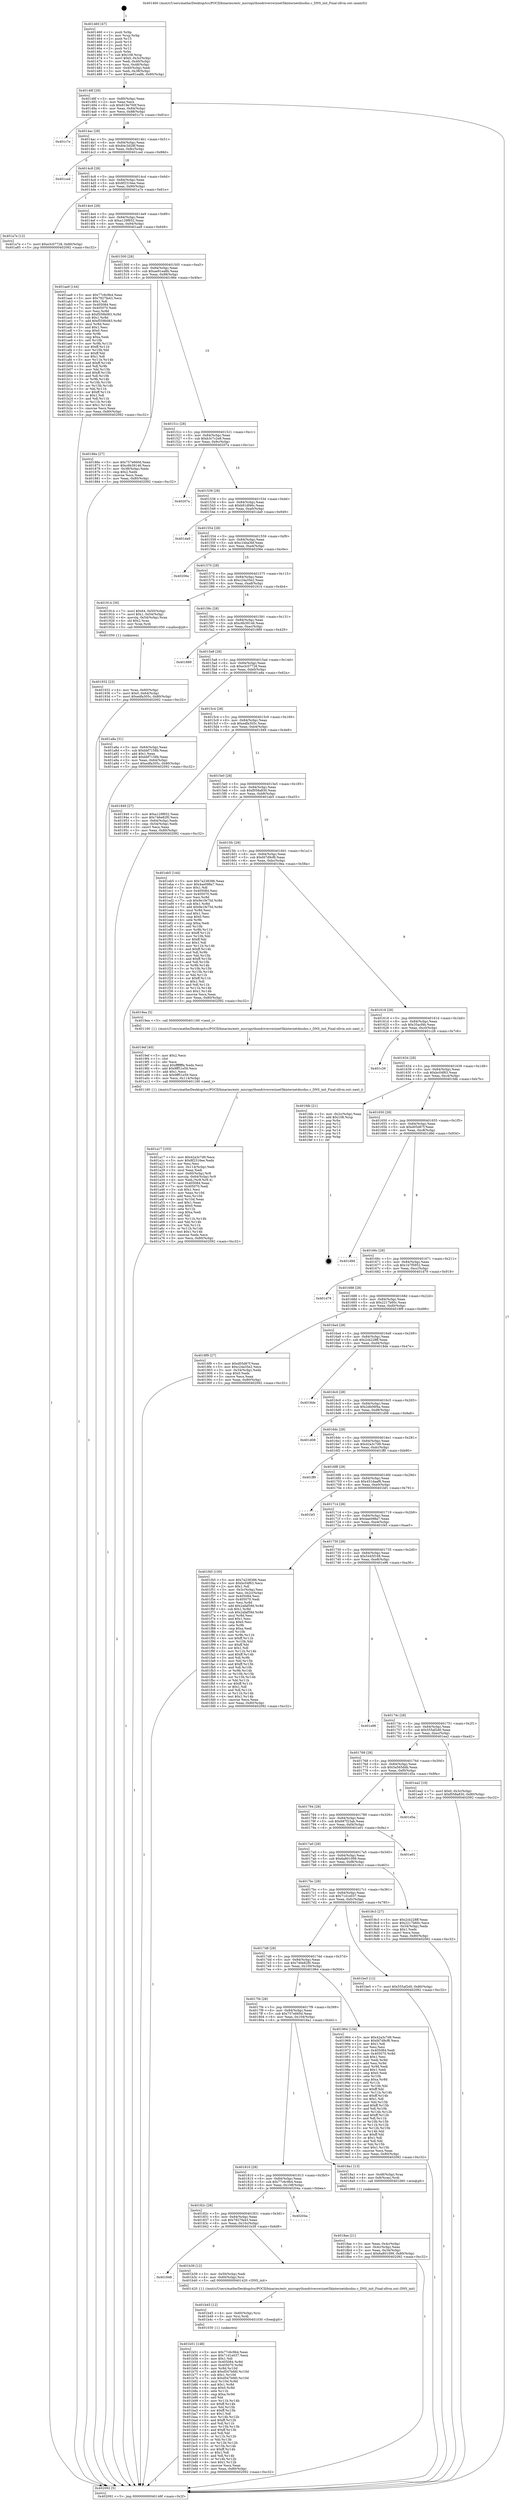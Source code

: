 digraph "0x401460" {
  label = "0x401460 (/mnt/c/Users/mathe/Desktop/tcc/POCII/binaries/extr_micropythondriverswiznet5kinternetdnsdns.c_DNS_init_Final-ollvm.out::main(0))"
  labelloc = "t"
  node[shape=record]

  Entry [label="",width=0.3,height=0.3,shape=circle,fillcolor=black,style=filled]
  "0x40148f" [label="{
     0x40148f [29]\l
     | [instrs]\l
     &nbsp;&nbsp;0x40148f \<+3\>: mov -0x80(%rbp),%eax\l
     &nbsp;&nbsp;0x401492 \<+2\>: mov %eax,%ecx\l
     &nbsp;&nbsp;0x401494 \<+6\>: sub $0x819e700f,%ecx\l
     &nbsp;&nbsp;0x40149a \<+6\>: mov %eax,-0x84(%rbp)\l
     &nbsp;&nbsp;0x4014a0 \<+6\>: mov %ecx,-0x88(%rbp)\l
     &nbsp;&nbsp;0x4014a6 \<+6\>: je 0000000000401c7e \<main+0x81e\>\l
  }"]
  "0x401c7e" [label="{
     0x401c7e\l
  }", style=dashed]
  "0x4014ac" [label="{
     0x4014ac [28]\l
     | [instrs]\l
     &nbsp;&nbsp;0x4014ac \<+5\>: jmp 00000000004014b1 \<main+0x51\>\l
     &nbsp;&nbsp;0x4014b1 \<+6\>: mov -0x84(%rbp),%eax\l
     &nbsp;&nbsp;0x4014b7 \<+5\>: sub $0x84c3d28f,%eax\l
     &nbsp;&nbsp;0x4014bc \<+6\>: mov %eax,-0x8c(%rbp)\l
     &nbsp;&nbsp;0x4014c2 \<+6\>: je 0000000000401ced \<main+0x88d\>\l
  }"]
  Exit [label="",width=0.3,height=0.3,shape=circle,fillcolor=black,style=filled,peripheries=2]
  "0x401ced" [label="{
     0x401ced\l
  }", style=dashed]
  "0x4014c8" [label="{
     0x4014c8 [28]\l
     | [instrs]\l
     &nbsp;&nbsp;0x4014c8 \<+5\>: jmp 00000000004014cd \<main+0x6d\>\l
     &nbsp;&nbsp;0x4014cd \<+6\>: mov -0x84(%rbp),%eax\l
     &nbsp;&nbsp;0x4014d3 \<+5\>: sub $0x8f2316ee,%eax\l
     &nbsp;&nbsp;0x4014d8 \<+6\>: mov %eax,-0x90(%rbp)\l
     &nbsp;&nbsp;0x4014de \<+6\>: je 0000000000401a7e \<main+0x61e\>\l
  }"]
  "0x401b51" [label="{
     0x401b51 [148]\l
     | [instrs]\l
     &nbsp;&nbsp;0x401b51 \<+5\>: mov $0x77c6c9b4,%eax\l
     &nbsp;&nbsp;0x401b56 \<+5\>: mov $0x71d1e037,%ecx\l
     &nbsp;&nbsp;0x401b5b \<+2\>: mov $0x1,%dl\l
     &nbsp;&nbsp;0x401b5d \<+8\>: mov 0x405084,%r8d\l
     &nbsp;&nbsp;0x401b65 \<+8\>: mov 0x405070,%r9d\l
     &nbsp;&nbsp;0x401b6d \<+3\>: mov %r8d,%r10d\l
     &nbsp;&nbsp;0x401b70 \<+7\>: add $0xd547bfd0,%r10d\l
     &nbsp;&nbsp;0x401b77 \<+4\>: sub $0x1,%r10d\l
     &nbsp;&nbsp;0x401b7b \<+7\>: sub $0xd547bfd0,%r10d\l
     &nbsp;&nbsp;0x401b82 \<+4\>: imul %r10d,%r8d\l
     &nbsp;&nbsp;0x401b86 \<+4\>: and $0x1,%r8d\l
     &nbsp;&nbsp;0x401b8a \<+4\>: cmp $0x0,%r8d\l
     &nbsp;&nbsp;0x401b8e \<+4\>: sete %r11b\l
     &nbsp;&nbsp;0x401b92 \<+4\>: cmp $0xa,%r9d\l
     &nbsp;&nbsp;0x401b96 \<+3\>: setl %bl\l
     &nbsp;&nbsp;0x401b99 \<+3\>: mov %r11b,%r14b\l
     &nbsp;&nbsp;0x401b9c \<+4\>: xor $0xff,%r14b\l
     &nbsp;&nbsp;0x401ba0 \<+3\>: mov %bl,%r15b\l
     &nbsp;&nbsp;0x401ba3 \<+4\>: xor $0xff,%r15b\l
     &nbsp;&nbsp;0x401ba7 \<+3\>: xor $0x1,%dl\l
     &nbsp;&nbsp;0x401baa \<+3\>: mov %r14b,%r12b\l
     &nbsp;&nbsp;0x401bad \<+4\>: and $0xff,%r12b\l
     &nbsp;&nbsp;0x401bb1 \<+3\>: and %dl,%r11b\l
     &nbsp;&nbsp;0x401bb4 \<+3\>: mov %r15b,%r13b\l
     &nbsp;&nbsp;0x401bb7 \<+4\>: and $0xff,%r13b\l
     &nbsp;&nbsp;0x401bbb \<+2\>: and %dl,%bl\l
     &nbsp;&nbsp;0x401bbd \<+3\>: or %r11b,%r12b\l
     &nbsp;&nbsp;0x401bc0 \<+3\>: or %bl,%r13b\l
     &nbsp;&nbsp;0x401bc3 \<+3\>: xor %r13b,%r12b\l
     &nbsp;&nbsp;0x401bc6 \<+3\>: or %r15b,%r14b\l
     &nbsp;&nbsp;0x401bc9 \<+4\>: xor $0xff,%r14b\l
     &nbsp;&nbsp;0x401bcd \<+3\>: or $0x1,%dl\l
     &nbsp;&nbsp;0x401bd0 \<+3\>: and %dl,%r14b\l
     &nbsp;&nbsp;0x401bd3 \<+3\>: or %r14b,%r12b\l
     &nbsp;&nbsp;0x401bd6 \<+4\>: test $0x1,%r12b\l
     &nbsp;&nbsp;0x401bda \<+3\>: cmovne %ecx,%eax\l
     &nbsp;&nbsp;0x401bdd \<+3\>: mov %eax,-0x80(%rbp)\l
     &nbsp;&nbsp;0x401be0 \<+5\>: jmp 0000000000402092 \<main+0xc32\>\l
  }"]
  "0x401a7e" [label="{
     0x401a7e [12]\l
     | [instrs]\l
     &nbsp;&nbsp;0x401a7e \<+7\>: movl $0xe3c07728,-0x80(%rbp)\l
     &nbsp;&nbsp;0x401a85 \<+5\>: jmp 0000000000402092 \<main+0xc32\>\l
  }"]
  "0x4014e4" [label="{
     0x4014e4 [28]\l
     | [instrs]\l
     &nbsp;&nbsp;0x4014e4 \<+5\>: jmp 00000000004014e9 \<main+0x89\>\l
     &nbsp;&nbsp;0x4014e9 \<+6\>: mov -0x84(%rbp),%eax\l
     &nbsp;&nbsp;0x4014ef \<+5\>: sub $0xa129f652,%eax\l
     &nbsp;&nbsp;0x4014f4 \<+6\>: mov %eax,-0x94(%rbp)\l
     &nbsp;&nbsp;0x4014fa \<+6\>: je 0000000000401aa9 \<main+0x649\>\l
  }"]
  "0x401b45" [label="{
     0x401b45 [12]\l
     | [instrs]\l
     &nbsp;&nbsp;0x401b45 \<+4\>: mov -0x60(%rbp),%rsi\l
     &nbsp;&nbsp;0x401b49 \<+3\>: mov %rsi,%rdi\l
     &nbsp;&nbsp;0x401b4c \<+5\>: call 0000000000401030 \<free@plt\>\l
     | [calls]\l
     &nbsp;&nbsp;0x401030 \{1\} (unknown)\l
  }"]
  "0x401aa9" [label="{
     0x401aa9 [144]\l
     | [instrs]\l
     &nbsp;&nbsp;0x401aa9 \<+5\>: mov $0x77c6c9b4,%eax\l
     &nbsp;&nbsp;0x401aae \<+5\>: mov $0x7827fa43,%ecx\l
     &nbsp;&nbsp;0x401ab3 \<+2\>: mov $0x1,%dl\l
     &nbsp;&nbsp;0x401ab5 \<+7\>: mov 0x405084,%esi\l
     &nbsp;&nbsp;0x401abc \<+7\>: mov 0x405070,%edi\l
     &nbsp;&nbsp;0x401ac3 \<+3\>: mov %esi,%r8d\l
     &nbsp;&nbsp;0x401ac6 \<+7\>: sub $0xf559b083,%r8d\l
     &nbsp;&nbsp;0x401acd \<+4\>: sub $0x1,%r8d\l
     &nbsp;&nbsp;0x401ad1 \<+7\>: add $0xf559b083,%r8d\l
     &nbsp;&nbsp;0x401ad8 \<+4\>: imul %r8d,%esi\l
     &nbsp;&nbsp;0x401adc \<+3\>: and $0x1,%esi\l
     &nbsp;&nbsp;0x401adf \<+3\>: cmp $0x0,%esi\l
     &nbsp;&nbsp;0x401ae2 \<+4\>: sete %r9b\l
     &nbsp;&nbsp;0x401ae6 \<+3\>: cmp $0xa,%edi\l
     &nbsp;&nbsp;0x401ae9 \<+4\>: setl %r10b\l
     &nbsp;&nbsp;0x401aed \<+3\>: mov %r9b,%r11b\l
     &nbsp;&nbsp;0x401af0 \<+4\>: xor $0xff,%r11b\l
     &nbsp;&nbsp;0x401af4 \<+3\>: mov %r10b,%bl\l
     &nbsp;&nbsp;0x401af7 \<+3\>: xor $0xff,%bl\l
     &nbsp;&nbsp;0x401afa \<+3\>: xor $0x1,%dl\l
     &nbsp;&nbsp;0x401afd \<+3\>: mov %r11b,%r14b\l
     &nbsp;&nbsp;0x401b00 \<+4\>: and $0xff,%r14b\l
     &nbsp;&nbsp;0x401b04 \<+3\>: and %dl,%r9b\l
     &nbsp;&nbsp;0x401b07 \<+3\>: mov %bl,%r15b\l
     &nbsp;&nbsp;0x401b0a \<+4\>: and $0xff,%r15b\l
     &nbsp;&nbsp;0x401b0e \<+3\>: and %dl,%r10b\l
     &nbsp;&nbsp;0x401b11 \<+3\>: or %r9b,%r14b\l
     &nbsp;&nbsp;0x401b14 \<+3\>: or %r10b,%r15b\l
     &nbsp;&nbsp;0x401b17 \<+3\>: xor %r15b,%r14b\l
     &nbsp;&nbsp;0x401b1a \<+3\>: or %bl,%r11b\l
     &nbsp;&nbsp;0x401b1d \<+4\>: xor $0xff,%r11b\l
     &nbsp;&nbsp;0x401b21 \<+3\>: or $0x1,%dl\l
     &nbsp;&nbsp;0x401b24 \<+3\>: and %dl,%r11b\l
     &nbsp;&nbsp;0x401b27 \<+3\>: or %r11b,%r14b\l
     &nbsp;&nbsp;0x401b2a \<+4\>: test $0x1,%r14b\l
     &nbsp;&nbsp;0x401b2e \<+3\>: cmovne %ecx,%eax\l
     &nbsp;&nbsp;0x401b31 \<+3\>: mov %eax,-0x80(%rbp)\l
     &nbsp;&nbsp;0x401b34 \<+5\>: jmp 0000000000402092 \<main+0xc32\>\l
  }"]
  "0x401500" [label="{
     0x401500 [28]\l
     | [instrs]\l
     &nbsp;&nbsp;0x401500 \<+5\>: jmp 0000000000401505 \<main+0xa5\>\l
     &nbsp;&nbsp;0x401505 \<+6\>: mov -0x84(%rbp),%eax\l
     &nbsp;&nbsp;0x40150b \<+5\>: sub $0xae91ea8b,%eax\l
     &nbsp;&nbsp;0x401510 \<+6\>: mov %eax,-0x98(%rbp)\l
     &nbsp;&nbsp;0x401516 \<+6\>: je 000000000040186e \<main+0x40e\>\l
  }"]
  "0x401848" [label="{
     0x401848\l
  }", style=dashed]
  "0x40186e" [label="{
     0x40186e [27]\l
     | [instrs]\l
     &nbsp;&nbsp;0x40186e \<+5\>: mov $0x757e660d,%eax\l
     &nbsp;&nbsp;0x401873 \<+5\>: mov $0xc6b39146,%ecx\l
     &nbsp;&nbsp;0x401878 \<+3\>: mov -0x38(%rbp),%edx\l
     &nbsp;&nbsp;0x40187b \<+3\>: cmp $0x2,%edx\l
     &nbsp;&nbsp;0x40187e \<+3\>: cmovne %ecx,%eax\l
     &nbsp;&nbsp;0x401881 \<+3\>: mov %eax,-0x80(%rbp)\l
     &nbsp;&nbsp;0x401884 \<+5\>: jmp 0000000000402092 \<main+0xc32\>\l
  }"]
  "0x40151c" [label="{
     0x40151c [28]\l
     | [instrs]\l
     &nbsp;&nbsp;0x40151c \<+5\>: jmp 0000000000401521 \<main+0xc1\>\l
     &nbsp;&nbsp;0x401521 \<+6\>: mov -0x84(%rbp),%eax\l
     &nbsp;&nbsp;0x401527 \<+5\>: sub $0xb3c7c2e8,%eax\l
     &nbsp;&nbsp;0x40152c \<+6\>: mov %eax,-0x9c(%rbp)\l
     &nbsp;&nbsp;0x401532 \<+6\>: je 000000000040207a \<main+0xc1a\>\l
  }"]
  "0x402092" [label="{
     0x402092 [5]\l
     | [instrs]\l
     &nbsp;&nbsp;0x402092 \<+5\>: jmp 000000000040148f \<main+0x2f\>\l
  }"]
  "0x401460" [label="{
     0x401460 [47]\l
     | [instrs]\l
     &nbsp;&nbsp;0x401460 \<+1\>: push %rbp\l
     &nbsp;&nbsp;0x401461 \<+3\>: mov %rsp,%rbp\l
     &nbsp;&nbsp;0x401464 \<+2\>: push %r15\l
     &nbsp;&nbsp;0x401466 \<+2\>: push %r14\l
     &nbsp;&nbsp;0x401468 \<+2\>: push %r13\l
     &nbsp;&nbsp;0x40146a \<+2\>: push %r12\l
     &nbsp;&nbsp;0x40146c \<+1\>: push %rbx\l
     &nbsp;&nbsp;0x40146d \<+7\>: sub $0x108,%rsp\l
     &nbsp;&nbsp;0x401474 \<+7\>: movl $0x0,-0x3c(%rbp)\l
     &nbsp;&nbsp;0x40147b \<+3\>: mov %edi,-0x40(%rbp)\l
     &nbsp;&nbsp;0x40147e \<+4\>: mov %rsi,-0x48(%rbp)\l
     &nbsp;&nbsp;0x401482 \<+3\>: mov -0x40(%rbp),%edi\l
     &nbsp;&nbsp;0x401485 \<+3\>: mov %edi,-0x38(%rbp)\l
     &nbsp;&nbsp;0x401488 \<+7\>: movl $0xae91ea8b,-0x80(%rbp)\l
  }"]
  "0x401b39" [label="{
     0x401b39 [12]\l
     | [instrs]\l
     &nbsp;&nbsp;0x401b39 \<+3\>: mov -0x50(%rbp),%edi\l
     &nbsp;&nbsp;0x401b3c \<+4\>: mov -0x60(%rbp),%rsi\l
     &nbsp;&nbsp;0x401b40 \<+5\>: call 0000000000401420 \<DNS_init\>\l
     | [calls]\l
     &nbsp;&nbsp;0x401420 \{1\} (/mnt/c/Users/mathe/Desktop/tcc/POCII/binaries/extr_micropythondriverswiznet5kinternetdnsdns.c_DNS_init_Final-ollvm.out::DNS_init)\l
  }"]
  "0x40207a" [label="{
     0x40207a\l
  }", style=dashed]
  "0x401538" [label="{
     0x401538 [28]\l
     | [instrs]\l
     &nbsp;&nbsp;0x401538 \<+5\>: jmp 000000000040153d \<main+0xdd\>\l
     &nbsp;&nbsp;0x40153d \<+6\>: mov -0x84(%rbp),%eax\l
     &nbsp;&nbsp;0x401543 \<+5\>: sub $0xb91df46c,%eax\l
     &nbsp;&nbsp;0x401548 \<+6\>: mov %eax,-0xa0(%rbp)\l
     &nbsp;&nbsp;0x40154e \<+6\>: je 0000000000401da9 \<main+0x949\>\l
  }"]
  "0x40182c" [label="{
     0x40182c [28]\l
     | [instrs]\l
     &nbsp;&nbsp;0x40182c \<+5\>: jmp 0000000000401831 \<main+0x3d1\>\l
     &nbsp;&nbsp;0x401831 \<+6\>: mov -0x84(%rbp),%eax\l
     &nbsp;&nbsp;0x401837 \<+5\>: sub $0x7827fa43,%eax\l
     &nbsp;&nbsp;0x40183c \<+6\>: mov %eax,-0x10c(%rbp)\l
     &nbsp;&nbsp;0x401842 \<+6\>: je 0000000000401b39 \<main+0x6d9\>\l
  }"]
  "0x401da9" [label="{
     0x401da9\l
  }", style=dashed]
  "0x401554" [label="{
     0x401554 [28]\l
     | [instrs]\l
     &nbsp;&nbsp;0x401554 \<+5\>: jmp 0000000000401559 \<main+0xf9\>\l
     &nbsp;&nbsp;0x401559 \<+6\>: mov -0x84(%rbp),%eax\l
     &nbsp;&nbsp;0x40155f \<+5\>: sub $0xc1bba3bf,%eax\l
     &nbsp;&nbsp;0x401564 \<+6\>: mov %eax,-0xa4(%rbp)\l
     &nbsp;&nbsp;0x40156a \<+6\>: je 000000000040206e \<main+0xc0e\>\l
  }"]
  "0x40204a" [label="{
     0x40204a\l
  }", style=dashed]
  "0x40206e" [label="{
     0x40206e\l
  }", style=dashed]
  "0x401570" [label="{
     0x401570 [28]\l
     | [instrs]\l
     &nbsp;&nbsp;0x401570 \<+5\>: jmp 0000000000401575 \<main+0x115\>\l
     &nbsp;&nbsp;0x401575 \<+6\>: mov -0x84(%rbp),%eax\l
     &nbsp;&nbsp;0x40157b \<+5\>: sub $0xc24a35e2,%eax\l
     &nbsp;&nbsp;0x401580 \<+6\>: mov %eax,-0xa8(%rbp)\l
     &nbsp;&nbsp;0x401586 \<+6\>: je 0000000000401914 \<main+0x4b4\>\l
  }"]
  "0x401a17" [label="{
     0x401a17 [103]\l
     | [instrs]\l
     &nbsp;&nbsp;0x401a17 \<+5\>: mov $0x42a3c7d9,%ecx\l
     &nbsp;&nbsp;0x401a1c \<+5\>: mov $0x8f2316ee,%edx\l
     &nbsp;&nbsp;0x401a21 \<+2\>: xor %esi,%esi\l
     &nbsp;&nbsp;0x401a23 \<+6\>: mov -0x114(%rbp),%edi\l
     &nbsp;&nbsp;0x401a29 \<+3\>: imul %eax,%edi\l
     &nbsp;&nbsp;0x401a2c \<+4\>: mov -0x60(%rbp),%r8\l
     &nbsp;&nbsp;0x401a30 \<+4\>: movslq -0x64(%rbp),%r9\l
     &nbsp;&nbsp;0x401a34 \<+4\>: mov %edi,(%r8,%r9,4)\l
     &nbsp;&nbsp;0x401a38 \<+7\>: mov 0x405084,%eax\l
     &nbsp;&nbsp;0x401a3f \<+7\>: mov 0x405070,%edi\l
     &nbsp;&nbsp;0x401a46 \<+3\>: sub $0x1,%esi\l
     &nbsp;&nbsp;0x401a49 \<+3\>: mov %eax,%r10d\l
     &nbsp;&nbsp;0x401a4c \<+3\>: add %esi,%r10d\l
     &nbsp;&nbsp;0x401a4f \<+4\>: imul %r10d,%eax\l
     &nbsp;&nbsp;0x401a53 \<+3\>: and $0x1,%eax\l
     &nbsp;&nbsp;0x401a56 \<+3\>: cmp $0x0,%eax\l
     &nbsp;&nbsp;0x401a59 \<+4\>: sete %r11b\l
     &nbsp;&nbsp;0x401a5d \<+3\>: cmp $0xa,%edi\l
     &nbsp;&nbsp;0x401a60 \<+3\>: setl %bl\l
     &nbsp;&nbsp;0x401a63 \<+3\>: mov %r11b,%r14b\l
     &nbsp;&nbsp;0x401a66 \<+3\>: and %bl,%r14b\l
     &nbsp;&nbsp;0x401a69 \<+3\>: xor %bl,%r11b\l
     &nbsp;&nbsp;0x401a6c \<+3\>: or %r11b,%r14b\l
     &nbsp;&nbsp;0x401a6f \<+4\>: test $0x1,%r14b\l
     &nbsp;&nbsp;0x401a73 \<+3\>: cmovne %edx,%ecx\l
     &nbsp;&nbsp;0x401a76 \<+3\>: mov %ecx,-0x80(%rbp)\l
     &nbsp;&nbsp;0x401a79 \<+5\>: jmp 0000000000402092 \<main+0xc32\>\l
  }"]
  "0x401914" [label="{
     0x401914 [30]\l
     | [instrs]\l
     &nbsp;&nbsp;0x401914 \<+7\>: movl $0x64,-0x50(%rbp)\l
     &nbsp;&nbsp;0x40191b \<+7\>: movl $0x1,-0x54(%rbp)\l
     &nbsp;&nbsp;0x401922 \<+4\>: movslq -0x54(%rbp),%rax\l
     &nbsp;&nbsp;0x401926 \<+4\>: shl $0x2,%rax\l
     &nbsp;&nbsp;0x40192a \<+3\>: mov %rax,%rdi\l
     &nbsp;&nbsp;0x40192d \<+5\>: call 0000000000401050 \<malloc@plt\>\l
     | [calls]\l
     &nbsp;&nbsp;0x401050 \{1\} (unknown)\l
  }"]
  "0x40158c" [label="{
     0x40158c [28]\l
     | [instrs]\l
     &nbsp;&nbsp;0x40158c \<+5\>: jmp 0000000000401591 \<main+0x131\>\l
     &nbsp;&nbsp;0x401591 \<+6\>: mov -0x84(%rbp),%eax\l
     &nbsp;&nbsp;0x401597 \<+5\>: sub $0xc6b39146,%eax\l
     &nbsp;&nbsp;0x40159c \<+6\>: mov %eax,-0xac(%rbp)\l
     &nbsp;&nbsp;0x4015a2 \<+6\>: je 0000000000401889 \<main+0x429\>\l
  }"]
  "0x4019ef" [label="{
     0x4019ef [40]\l
     | [instrs]\l
     &nbsp;&nbsp;0x4019ef \<+5\>: mov $0x2,%ecx\l
     &nbsp;&nbsp;0x4019f4 \<+1\>: cltd\l
     &nbsp;&nbsp;0x4019f5 \<+2\>: idiv %ecx\l
     &nbsp;&nbsp;0x4019f7 \<+6\>: imul $0xfffffffe,%edx,%ecx\l
     &nbsp;&nbsp;0x4019fd \<+6\>: add $0x9ff51e59,%ecx\l
     &nbsp;&nbsp;0x401a03 \<+3\>: add $0x1,%ecx\l
     &nbsp;&nbsp;0x401a06 \<+6\>: sub $0x9ff51e59,%ecx\l
     &nbsp;&nbsp;0x401a0c \<+6\>: mov %ecx,-0x114(%rbp)\l
     &nbsp;&nbsp;0x401a12 \<+5\>: call 0000000000401160 \<next_i\>\l
     | [calls]\l
     &nbsp;&nbsp;0x401160 \{1\} (/mnt/c/Users/mathe/Desktop/tcc/POCII/binaries/extr_micropythondriverswiznet5kinternetdnsdns.c_DNS_init_Final-ollvm.out::next_i)\l
  }"]
  "0x401889" [label="{
     0x401889\l
  }", style=dashed]
  "0x4015a8" [label="{
     0x4015a8 [28]\l
     | [instrs]\l
     &nbsp;&nbsp;0x4015a8 \<+5\>: jmp 00000000004015ad \<main+0x14d\>\l
     &nbsp;&nbsp;0x4015ad \<+6\>: mov -0x84(%rbp),%eax\l
     &nbsp;&nbsp;0x4015b3 \<+5\>: sub $0xe3c07728,%eax\l
     &nbsp;&nbsp;0x4015b8 \<+6\>: mov %eax,-0xb0(%rbp)\l
     &nbsp;&nbsp;0x4015be \<+6\>: je 0000000000401a8a \<main+0x62a\>\l
  }"]
  "0x401932" [label="{
     0x401932 [23]\l
     | [instrs]\l
     &nbsp;&nbsp;0x401932 \<+4\>: mov %rax,-0x60(%rbp)\l
     &nbsp;&nbsp;0x401936 \<+7\>: movl $0x0,-0x64(%rbp)\l
     &nbsp;&nbsp;0x40193d \<+7\>: movl $0xedfa305c,-0x80(%rbp)\l
     &nbsp;&nbsp;0x401944 \<+5\>: jmp 0000000000402092 \<main+0xc32\>\l
  }"]
  "0x401a8a" [label="{
     0x401a8a [31]\l
     | [instrs]\l
     &nbsp;&nbsp;0x401a8a \<+3\>: mov -0x64(%rbp),%eax\l
     &nbsp;&nbsp;0x401a8d \<+5\>: sub $0xbbf7158b,%eax\l
     &nbsp;&nbsp;0x401a92 \<+3\>: add $0x1,%eax\l
     &nbsp;&nbsp;0x401a95 \<+5\>: add $0xbbf7158b,%eax\l
     &nbsp;&nbsp;0x401a9a \<+3\>: mov %eax,-0x64(%rbp)\l
     &nbsp;&nbsp;0x401a9d \<+7\>: movl $0xedfa305c,-0x80(%rbp)\l
     &nbsp;&nbsp;0x401aa4 \<+5\>: jmp 0000000000402092 \<main+0xc32\>\l
  }"]
  "0x4015c4" [label="{
     0x4015c4 [28]\l
     | [instrs]\l
     &nbsp;&nbsp;0x4015c4 \<+5\>: jmp 00000000004015c9 \<main+0x169\>\l
     &nbsp;&nbsp;0x4015c9 \<+6\>: mov -0x84(%rbp),%eax\l
     &nbsp;&nbsp;0x4015cf \<+5\>: sub $0xedfa305c,%eax\l
     &nbsp;&nbsp;0x4015d4 \<+6\>: mov %eax,-0xb4(%rbp)\l
     &nbsp;&nbsp;0x4015da \<+6\>: je 0000000000401949 \<main+0x4e9\>\l
  }"]
  "0x4018ae" [label="{
     0x4018ae [21]\l
     | [instrs]\l
     &nbsp;&nbsp;0x4018ae \<+3\>: mov %eax,-0x4c(%rbp)\l
     &nbsp;&nbsp;0x4018b1 \<+3\>: mov -0x4c(%rbp),%eax\l
     &nbsp;&nbsp;0x4018b4 \<+3\>: mov %eax,-0x34(%rbp)\l
     &nbsp;&nbsp;0x4018b7 \<+7\>: movl $0x6a801099,-0x80(%rbp)\l
     &nbsp;&nbsp;0x4018be \<+5\>: jmp 0000000000402092 \<main+0xc32\>\l
  }"]
  "0x401949" [label="{
     0x401949 [27]\l
     | [instrs]\l
     &nbsp;&nbsp;0x401949 \<+5\>: mov $0xa129f652,%eax\l
     &nbsp;&nbsp;0x40194e \<+5\>: mov $0x746e82f0,%ecx\l
     &nbsp;&nbsp;0x401953 \<+3\>: mov -0x64(%rbp),%edx\l
     &nbsp;&nbsp;0x401956 \<+3\>: cmp -0x54(%rbp),%edx\l
     &nbsp;&nbsp;0x401959 \<+3\>: cmovl %ecx,%eax\l
     &nbsp;&nbsp;0x40195c \<+3\>: mov %eax,-0x80(%rbp)\l
     &nbsp;&nbsp;0x40195f \<+5\>: jmp 0000000000402092 \<main+0xc32\>\l
  }"]
  "0x4015e0" [label="{
     0x4015e0 [28]\l
     | [instrs]\l
     &nbsp;&nbsp;0x4015e0 \<+5\>: jmp 00000000004015e5 \<main+0x185\>\l
     &nbsp;&nbsp;0x4015e5 \<+6\>: mov -0x84(%rbp),%eax\l
     &nbsp;&nbsp;0x4015eb \<+5\>: sub $0xf058a830,%eax\l
     &nbsp;&nbsp;0x4015f0 \<+6\>: mov %eax,-0xb8(%rbp)\l
     &nbsp;&nbsp;0x4015f6 \<+6\>: je 0000000000401eb5 \<main+0xa55\>\l
  }"]
  "0x401810" [label="{
     0x401810 [28]\l
     | [instrs]\l
     &nbsp;&nbsp;0x401810 \<+5\>: jmp 0000000000401815 \<main+0x3b5\>\l
     &nbsp;&nbsp;0x401815 \<+6\>: mov -0x84(%rbp),%eax\l
     &nbsp;&nbsp;0x40181b \<+5\>: sub $0x77c6c9b4,%eax\l
     &nbsp;&nbsp;0x401820 \<+6\>: mov %eax,-0x108(%rbp)\l
     &nbsp;&nbsp;0x401826 \<+6\>: je 000000000040204a \<main+0xbea\>\l
  }"]
  "0x401eb5" [label="{
     0x401eb5 [144]\l
     | [instrs]\l
     &nbsp;&nbsp;0x401eb5 \<+5\>: mov $0x7a238386,%eax\l
     &nbsp;&nbsp;0x401eba \<+5\>: mov $0x4ae098a7,%ecx\l
     &nbsp;&nbsp;0x401ebf \<+2\>: mov $0x1,%dl\l
     &nbsp;&nbsp;0x401ec1 \<+7\>: mov 0x405084,%esi\l
     &nbsp;&nbsp;0x401ec8 \<+7\>: mov 0x405070,%edi\l
     &nbsp;&nbsp;0x401ecf \<+3\>: mov %esi,%r8d\l
     &nbsp;&nbsp;0x401ed2 \<+7\>: sub $0x9e1fe75d,%r8d\l
     &nbsp;&nbsp;0x401ed9 \<+4\>: sub $0x1,%r8d\l
     &nbsp;&nbsp;0x401edd \<+7\>: add $0x9e1fe75d,%r8d\l
     &nbsp;&nbsp;0x401ee4 \<+4\>: imul %r8d,%esi\l
     &nbsp;&nbsp;0x401ee8 \<+3\>: and $0x1,%esi\l
     &nbsp;&nbsp;0x401eeb \<+3\>: cmp $0x0,%esi\l
     &nbsp;&nbsp;0x401eee \<+4\>: sete %r9b\l
     &nbsp;&nbsp;0x401ef2 \<+3\>: cmp $0xa,%edi\l
     &nbsp;&nbsp;0x401ef5 \<+4\>: setl %r10b\l
     &nbsp;&nbsp;0x401ef9 \<+3\>: mov %r9b,%r11b\l
     &nbsp;&nbsp;0x401efc \<+4\>: xor $0xff,%r11b\l
     &nbsp;&nbsp;0x401f00 \<+3\>: mov %r10b,%bl\l
     &nbsp;&nbsp;0x401f03 \<+3\>: xor $0xff,%bl\l
     &nbsp;&nbsp;0x401f06 \<+3\>: xor $0x1,%dl\l
     &nbsp;&nbsp;0x401f09 \<+3\>: mov %r11b,%r14b\l
     &nbsp;&nbsp;0x401f0c \<+4\>: and $0xff,%r14b\l
     &nbsp;&nbsp;0x401f10 \<+3\>: and %dl,%r9b\l
     &nbsp;&nbsp;0x401f13 \<+3\>: mov %bl,%r15b\l
     &nbsp;&nbsp;0x401f16 \<+4\>: and $0xff,%r15b\l
     &nbsp;&nbsp;0x401f1a \<+3\>: and %dl,%r10b\l
     &nbsp;&nbsp;0x401f1d \<+3\>: or %r9b,%r14b\l
     &nbsp;&nbsp;0x401f20 \<+3\>: or %r10b,%r15b\l
     &nbsp;&nbsp;0x401f23 \<+3\>: xor %r15b,%r14b\l
     &nbsp;&nbsp;0x401f26 \<+3\>: or %bl,%r11b\l
     &nbsp;&nbsp;0x401f29 \<+4\>: xor $0xff,%r11b\l
     &nbsp;&nbsp;0x401f2d \<+3\>: or $0x1,%dl\l
     &nbsp;&nbsp;0x401f30 \<+3\>: and %dl,%r11b\l
     &nbsp;&nbsp;0x401f33 \<+3\>: or %r11b,%r14b\l
     &nbsp;&nbsp;0x401f36 \<+4\>: test $0x1,%r14b\l
     &nbsp;&nbsp;0x401f3a \<+3\>: cmovne %ecx,%eax\l
     &nbsp;&nbsp;0x401f3d \<+3\>: mov %eax,-0x80(%rbp)\l
     &nbsp;&nbsp;0x401f40 \<+5\>: jmp 0000000000402092 \<main+0xc32\>\l
  }"]
  "0x4015fc" [label="{
     0x4015fc [28]\l
     | [instrs]\l
     &nbsp;&nbsp;0x4015fc \<+5\>: jmp 0000000000401601 \<main+0x1a1\>\l
     &nbsp;&nbsp;0x401601 \<+6\>: mov -0x84(%rbp),%eax\l
     &nbsp;&nbsp;0x401607 \<+5\>: sub $0xfd7d9cf6,%eax\l
     &nbsp;&nbsp;0x40160c \<+6\>: mov %eax,-0xbc(%rbp)\l
     &nbsp;&nbsp;0x401612 \<+6\>: je 00000000004019ea \<main+0x58a\>\l
  }"]
  "0x4018a1" [label="{
     0x4018a1 [13]\l
     | [instrs]\l
     &nbsp;&nbsp;0x4018a1 \<+4\>: mov -0x48(%rbp),%rax\l
     &nbsp;&nbsp;0x4018a5 \<+4\>: mov 0x8(%rax),%rdi\l
     &nbsp;&nbsp;0x4018a9 \<+5\>: call 0000000000401060 \<atoi@plt\>\l
     | [calls]\l
     &nbsp;&nbsp;0x401060 \{1\} (unknown)\l
  }"]
  "0x4019ea" [label="{
     0x4019ea [5]\l
     | [instrs]\l
     &nbsp;&nbsp;0x4019ea \<+5\>: call 0000000000401160 \<next_i\>\l
     | [calls]\l
     &nbsp;&nbsp;0x401160 \{1\} (/mnt/c/Users/mathe/Desktop/tcc/POCII/binaries/extr_micropythondriverswiznet5kinternetdnsdns.c_DNS_init_Final-ollvm.out::next_i)\l
  }"]
  "0x401618" [label="{
     0x401618 [28]\l
     | [instrs]\l
     &nbsp;&nbsp;0x401618 \<+5\>: jmp 000000000040161d \<main+0x1bd\>\l
     &nbsp;&nbsp;0x40161d \<+6\>: mov -0x84(%rbp),%eax\l
     &nbsp;&nbsp;0x401623 \<+5\>: sub $0x35acf4b,%eax\l
     &nbsp;&nbsp;0x401628 \<+6\>: mov %eax,-0xc0(%rbp)\l
     &nbsp;&nbsp;0x40162e \<+6\>: je 0000000000401c26 \<main+0x7c6\>\l
  }"]
  "0x4017f4" [label="{
     0x4017f4 [28]\l
     | [instrs]\l
     &nbsp;&nbsp;0x4017f4 \<+5\>: jmp 00000000004017f9 \<main+0x399\>\l
     &nbsp;&nbsp;0x4017f9 \<+6\>: mov -0x84(%rbp),%eax\l
     &nbsp;&nbsp;0x4017ff \<+5\>: sub $0x757e660d,%eax\l
     &nbsp;&nbsp;0x401804 \<+6\>: mov %eax,-0x104(%rbp)\l
     &nbsp;&nbsp;0x40180a \<+6\>: je 00000000004018a1 \<main+0x441\>\l
  }"]
  "0x401c26" [label="{
     0x401c26\l
  }", style=dashed]
  "0x401634" [label="{
     0x401634 [28]\l
     | [instrs]\l
     &nbsp;&nbsp;0x401634 \<+5\>: jmp 0000000000401639 \<main+0x1d9\>\l
     &nbsp;&nbsp;0x401639 \<+6\>: mov -0x84(%rbp),%eax\l
     &nbsp;&nbsp;0x40163f \<+5\>: sub $0xbc04f63,%eax\l
     &nbsp;&nbsp;0x401644 \<+6\>: mov %eax,-0xc4(%rbp)\l
     &nbsp;&nbsp;0x40164a \<+6\>: je 0000000000401fdb \<main+0xb7b\>\l
  }"]
  "0x401964" [label="{
     0x401964 [134]\l
     | [instrs]\l
     &nbsp;&nbsp;0x401964 \<+5\>: mov $0x42a3c7d9,%eax\l
     &nbsp;&nbsp;0x401969 \<+5\>: mov $0xfd7d9cf6,%ecx\l
     &nbsp;&nbsp;0x40196e \<+2\>: mov $0x1,%dl\l
     &nbsp;&nbsp;0x401970 \<+2\>: xor %esi,%esi\l
     &nbsp;&nbsp;0x401972 \<+7\>: mov 0x405084,%edi\l
     &nbsp;&nbsp;0x401979 \<+8\>: mov 0x405070,%r8d\l
     &nbsp;&nbsp;0x401981 \<+3\>: sub $0x1,%esi\l
     &nbsp;&nbsp;0x401984 \<+3\>: mov %edi,%r9d\l
     &nbsp;&nbsp;0x401987 \<+3\>: add %esi,%r9d\l
     &nbsp;&nbsp;0x40198a \<+4\>: imul %r9d,%edi\l
     &nbsp;&nbsp;0x40198e \<+3\>: and $0x1,%edi\l
     &nbsp;&nbsp;0x401991 \<+3\>: cmp $0x0,%edi\l
     &nbsp;&nbsp;0x401994 \<+4\>: sete %r10b\l
     &nbsp;&nbsp;0x401998 \<+4\>: cmp $0xa,%r8d\l
     &nbsp;&nbsp;0x40199c \<+4\>: setl %r11b\l
     &nbsp;&nbsp;0x4019a0 \<+3\>: mov %r10b,%bl\l
     &nbsp;&nbsp;0x4019a3 \<+3\>: xor $0xff,%bl\l
     &nbsp;&nbsp;0x4019a6 \<+3\>: mov %r11b,%r14b\l
     &nbsp;&nbsp;0x4019a9 \<+4\>: xor $0xff,%r14b\l
     &nbsp;&nbsp;0x4019ad \<+3\>: xor $0x1,%dl\l
     &nbsp;&nbsp;0x4019b0 \<+3\>: mov %bl,%r15b\l
     &nbsp;&nbsp;0x4019b3 \<+4\>: and $0xff,%r15b\l
     &nbsp;&nbsp;0x4019b7 \<+3\>: and %dl,%r10b\l
     &nbsp;&nbsp;0x4019ba \<+3\>: mov %r14b,%r12b\l
     &nbsp;&nbsp;0x4019bd \<+4\>: and $0xff,%r12b\l
     &nbsp;&nbsp;0x4019c1 \<+3\>: and %dl,%r11b\l
     &nbsp;&nbsp;0x4019c4 \<+3\>: or %r10b,%r15b\l
     &nbsp;&nbsp;0x4019c7 \<+3\>: or %r11b,%r12b\l
     &nbsp;&nbsp;0x4019ca \<+3\>: xor %r12b,%r15b\l
     &nbsp;&nbsp;0x4019cd \<+3\>: or %r14b,%bl\l
     &nbsp;&nbsp;0x4019d0 \<+3\>: xor $0xff,%bl\l
     &nbsp;&nbsp;0x4019d3 \<+3\>: or $0x1,%dl\l
     &nbsp;&nbsp;0x4019d6 \<+2\>: and %dl,%bl\l
     &nbsp;&nbsp;0x4019d8 \<+3\>: or %bl,%r15b\l
     &nbsp;&nbsp;0x4019db \<+4\>: test $0x1,%r15b\l
     &nbsp;&nbsp;0x4019df \<+3\>: cmovne %ecx,%eax\l
     &nbsp;&nbsp;0x4019e2 \<+3\>: mov %eax,-0x80(%rbp)\l
     &nbsp;&nbsp;0x4019e5 \<+5\>: jmp 0000000000402092 \<main+0xc32\>\l
  }"]
  "0x401fdb" [label="{
     0x401fdb [21]\l
     | [instrs]\l
     &nbsp;&nbsp;0x401fdb \<+3\>: mov -0x2c(%rbp),%eax\l
     &nbsp;&nbsp;0x401fde \<+7\>: add $0x108,%rsp\l
     &nbsp;&nbsp;0x401fe5 \<+1\>: pop %rbx\l
     &nbsp;&nbsp;0x401fe6 \<+2\>: pop %r12\l
     &nbsp;&nbsp;0x401fe8 \<+2\>: pop %r13\l
     &nbsp;&nbsp;0x401fea \<+2\>: pop %r14\l
     &nbsp;&nbsp;0x401fec \<+2\>: pop %r15\l
     &nbsp;&nbsp;0x401fee \<+1\>: pop %rbp\l
     &nbsp;&nbsp;0x401fef \<+1\>: ret\l
  }"]
  "0x401650" [label="{
     0x401650 [28]\l
     | [instrs]\l
     &nbsp;&nbsp;0x401650 \<+5\>: jmp 0000000000401655 \<main+0x1f5\>\l
     &nbsp;&nbsp;0x401655 \<+6\>: mov -0x84(%rbp),%eax\l
     &nbsp;&nbsp;0x40165b \<+5\>: sub $0xd05d67f,%eax\l
     &nbsp;&nbsp;0x401660 \<+6\>: mov %eax,-0xc8(%rbp)\l
     &nbsp;&nbsp;0x401666 \<+6\>: je 0000000000401d9d \<main+0x93d\>\l
  }"]
  "0x4017d8" [label="{
     0x4017d8 [28]\l
     | [instrs]\l
     &nbsp;&nbsp;0x4017d8 \<+5\>: jmp 00000000004017dd \<main+0x37d\>\l
     &nbsp;&nbsp;0x4017dd \<+6\>: mov -0x84(%rbp),%eax\l
     &nbsp;&nbsp;0x4017e3 \<+5\>: sub $0x746e82f0,%eax\l
     &nbsp;&nbsp;0x4017e8 \<+6\>: mov %eax,-0x100(%rbp)\l
     &nbsp;&nbsp;0x4017ee \<+6\>: je 0000000000401964 \<main+0x504\>\l
  }"]
  "0x401d9d" [label="{
     0x401d9d\l
  }", style=dashed]
  "0x40166c" [label="{
     0x40166c [28]\l
     | [instrs]\l
     &nbsp;&nbsp;0x40166c \<+5\>: jmp 0000000000401671 \<main+0x211\>\l
     &nbsp;&nbsp;0x401671 \<+6\>: mov -0x84(%rbp),%eax\l
     &nbsp;&nbsp;0x401677 \<+5\>: sub $0x1b7f5952,%eax\l
     &nbsp;&nbsp;0x40167c \<+6\>: mov %eax,-0xcc(%rbp)\l
     &nbsp;&nbsp;0x401682 \<+6\>: je 0000000000401d79 \<main+0x919\>\l
  }"]
  "0x401be5" [label="{
     0x401be5 [12]\l
     | [instrs]\l
     &nbsp;&nbsp;0x401be5 \<+7\>: movl $0x555af2d0,-0x80(%rbp)\l
     &nbsp;&nbsp;0x401bec \<+5\>: jmp 0000000000402092 \<main+0xc32\>\l
  }"]
  "0x401d79" [label="{
     0x401d79\l
  }", style=dashed]
  "0x401688" [label="{
     0x401688 [28]\l
     | [instrs]\l
     &nbsp;&nbsp;0x401688 \<+5\>: jmp 000000000040168d \<main+0x22d\>\l
     &nbsp;&nbsp;0x40168d \<+6\>: mov -0x84(%rbp),%eax\l
     &nbsp;&nbsp;0x401693 \<+5\>: sub $0x2217b60c,%eax\l
     &nbsp;&nbsp;0x401698 \<+6\>: mov %eax,-0xd0(%rbp)\l
     &nbsp;&nbsp;0x40169e \<+6\>: je 00000000004018f9 \<main+0x499\>\l
  }"]
  "0x4017bc" [label="{
     0x4017bc [28]\l
     | [instrs]\l
     &nbsp;&nbsp;0x4017bc \<+5\>: jmp 00000000004017c1 \<main+0x361\>\l
     &nbsp;&nbsp;0x4017c1 \<+6\>: mov -0x84(%rbp),%eax\l
     &nbsp;&nbsp;0x4017c7 \<+5\>: sub $0x71d1e037,%eax\l
     &nbsp;&nbsp;0x4017cc \<+6\>: mov %eax,-0xfc(%rbp)\l
     &nbsp;&nbsp;0x4017d2 \<+6\>: je 0000000000401be5 \<main+0x785\>\l
  }"]
  "0x4018f9" [label="{
     0x4018f9 [27]\l
     | [instrs]\l
     &nbsp;&nbsp;0x4018f9 \<+5\>: mov $0xd05d67f,%eax\l
     &nbsp;&nbsp;0x4018fe \<+5\>: mov $0xc24a35e2,%ecx\l
     &nbsp;&nbsp;0x401903 \<+3\>: mov -0x34(%rbp),%edx\l
     &nbsp;&nbsp;0x401906 \<+3\>: cmp $0x0,%edx\l
     &nbsp;&nbsp;0x401909 \<+3\>: cmove %ecx,%eax\l
     &nbsp;&nbsp;0x40190c \<+3\>: mov %eax,-0x80(%rbp)\l
     &nbsp;&nbsp;0x40190f \<+5\>: jmp 0000000000402092 \<main+0xc32\>\l
  }"]
  "0x4016a4" [label="{
     0x4016a4 [28]\l
     | [instrs]\l
     &nbsp;&nbsp;0x4016a4 \<+5\>: jmp 00000000004016a9 \<main+0x249\>\l
     &nbsp;&nbsp;0x4016a9 \<+6\>: mov -0x84(%rbp),%eax\l
     &nbsp;&nbsp;0x4016af \<+5\>: sub $0x2cb228ff,%eax\l
     &nbsp;&nbsp;0x4016b4 \<+6\>: mov %eax,-0xd4(%rbp)\l
     &nbsp;&nbsp;0x4016ba \<+6\>: je 00000000004018de \<main+0x47e\>\l
  }"]
  "0x4018c3" [label="{
     0x4018c3 [27]\l
     | [instrs]\l
     &nbsp;&nbsp;0x4018c3 \<+5\>: mov $0x2cb228ff,%eax\l
     &nbsp;&nbsp;0x4018c8 \<+5\>: mov $0x2217b60c,%ecx\l
     &nbsp;&nbsp;0x4018cd \<+3\>: mov -0x34(%rbp),%edx\l
     &nbsp;&nbsp;0x4018d0 \<+3\>: cmp $0x1,%edx\l
     &nbsp;&nbsp;0x4018d3 \<+3\>: cmovl %ecx,%eax\l
     &nbsp;&nbsp;0x4018d6 \<+3\>: mov %eax,-0x80(%rbp)\l
     &nbsp;&nbsp;0x4018d9 \<+5\>: jmp 0000000000402092 \<main+0xc32\>\l
  }"]
  "0x4018de" [label="{
     0x4018de\l
  }", style=dashed]
  "0x4016c0" [label="{
     0x4016c0 [28]\l
     | [instrs]\l
     &nbsp;&nbsp;0x4016c0 \<+5\>: jmp 00000000004016c5 \<main+0x265\>\l
     &nbsp;&nbsp;0x4016c5 \<+6\>: mov -0x84(%rbp),%eax\l
     &nbsp;&nbsp;0x4016cb \<+5\>: sub $0x2db06f4a,%eax\l
     &nbsp;&nbsp;0x4016d0 \<+6\>: mov %eax,-0xd8(%rbp)\l
     &nbsp;&nbsp;0x4016d6 \<+6\>: je 0000000000401d08 \<main+0x8a8\>\l
  }"]
  "0x4017a0" [label="{
     0x4017a0 [28]\l
     | [instrs]\l
     &nbsp;&nbsp;0x4017a0 \<+5\>: jmp 00000000004017a5 \<main+0x345\>\l
     &nbsp;&nbsp;0x4017a5 \<+6\>: mov -0x84(%rbp),%eax\l
     &nbsp;&nbsp;0x4017ab \<+5\>: sub $0x6a801099,%eax\l
     &nbsp;&nbsp;0x4017b0 \<+6\>: mov %eax,-0xf8(%rbp)\l
     &nbsp;&nbsp;0x4017b6 \<+6\>: je 00000000004018c3 \<main+0x463\>\l
  }"]
  "0x401d08" [label="{
     0x401d08\l
  }", style=dashed]
  "0x4016dc" [label="{
     0x4016dc [28]\l
     | [instrs]\l
     &nbsp;&nbsp;0x4016dc \<+5\>: jmp 00000000004016e1 \<main+0x281\>\l
     &nbsp;&nbsp;0x4016e1 \<+6\>: mov -0x84(%rbp),%eax\l
     &nbsp;&nbsp;0x4016e7 \<+5\>: sub $0x42a3c7d9,%eax\l
     &nbsp;&nbsp;0x4016ec \<+6\>: mov %eax,-0xdc(%rbp)\l
     &nbsp;&nbsp;0x4016f2 \<+6\>: je 0000000000401ff0 \<main+0xb90\>\l
  }"]
  "0x401e01" [label="{
     0x401e01\l
  }", style=dashed]
  "0x401ff0" [label="{
     0x401ff0\l
  }", style=dashed]
  "0x4016f8" [label="{
     0x4016f8 [28]\l
     | [instrs]\l
     &nbsp;&nbsp;0x4016f8 \<+5\>: jmp 00000000004016fd \<main+0x29d\>\l
     &nbsp;&nbsp;0x4016fd \<+6\>: mov -0x84(%rbp),%eax\l
     &nbsp;&nbsp;0x401703 \<+5\>: sub $0x451daaf8,%eax\l
     &nbsp;&nbsp;0x401708 \<+6\>: mov %eax,-0xe0(%rbp)\l
     &nbsp;&nbsp;0x40170e \<+6\>: je 0000000000401bf1 \<main+0x791\>\l
  }"]
  "0x401784" [label="{
     0x401784 [28]\l
     | [instrs]\l
     &nbsp;&nbsp;0x401784 \<+5\>: jmp 0000000000401789 \<main+0x329\>\l
     &nbsp;&nbsp;0x401789 \<+6\>: mov -0x84(%rbp),%eax\l
     &nbsp;&nbsp;0x40178f \<+5\>: sub $0x687f23ab,%eax\l
     &nbsp;&nbsp;0x401794 \<+6\>: mov %eax,-0xf4(%rbp)\l
     &nbsp;&nbsp;0x40179a \<+6\>: je 0000000000401e01 \<main+0x9a1\>\l
  }"]
  "0x401bf1" [label="{
     0x401bf1\l
  }", style=dashed]
  "0x401714" [label="{
     0x401714 [28]\l
     | [instrs]\l
     &nbsp;&nbsp;0x401714 \<+5\>: jmp 0000000000401719 \<main+0x2b9\>\l
     &nbsp;&nbsp;0x401719 \<+6\>: mov -0x84(%rbp),%eax\l
     &nbsp;&nbsp;0x40171f \<+5\>: sub $0x4ae098a7,%eax\l
     &nbsp;&nbsp;0x401724 \<+6\>: mov %eax,-0xe4(%rbp)\l
     &nbsp;&nbsp;0x40172a \<+6\>: je 0000000000401f45 \<main+0xae5\>\l
  }"]
  "0x401d5a" [label="{
     0x401d5a\l
  }", style=dashed]
  "0x401f45" [label="{
     0x401f45 [150]\l
     | [instrs]\l
     &nbsp;&nbsp;0x401f45 \<+5\>: mov $0x7a238386,%eax\l
     &nbsp;&nbsp;0x401f4a \<+5\>: mov $0xbc04f63,%ecx\l
     &nbsp;&nbsp;0x401f4f \<+2\>: mov $0x1,%dl\l
     &nbsp;&nbsp;0x401f51 \<+3\>: mov -0x3c(%rbp),%esi\l
     &nbsp;&nbsp;0x401f54 \<+3\>: mov %esi,-0x2c(%rbp)\l
     &nbsp;&nbsp;0x401f57 \<+7\>: mov 0x405084,%esi\l
     &nbsp;&nbsp;0x401f5e \<+7\>: mov 0x405070,%edi\l
     &nbsp;&nbsp;0x401f65 \<+3\>: mov %esi,%r8d\l
     &nbsp;&nbsp;0x401f68 \<+7\>: add $0x2afaf59d,%r8d\l
     &nbsp;&nbsp;0x401f6f \<+4\>: sub $0x1,%r8d\l
     &nbsp;&nbsp;0x401f73 \<+7\>: sub $0x2afaf59d,%r8d\l
     &nbsp;&nbsp;0x401f7a \<+4\>: imul %r8d,%esi\l
     &nbsp;&nbsp;0x401f7e \<+3\>: and $0x1,%esi\l
     &nbsp;&nbsp;0x401f81 \<+3\>: cmp $0x0,%esi\l
     &nbsp;&nbsp;0x401f84 \<+4\>: sete %r9b\l
     &nbsp;&nbsp;0x401f88 \<+3\>: cmp $0xa,%edi\l
     &nbsp;&nbsp;0x401f8b \<+4\>: setl %r10b\l
     &nbsp;&nbsp;0x401f8f \<+3\>: mov %r9b,%r11b\l
     &nbsp;&nbsp;0x401f92 \<+4\>: xor $0xff,%r11b\l
     &nbsp;&nbsp;0x401f96 \<+3\>: mov %r10b,%bl\l
     &nbsp;&nbsp;0x401f99 \<+3\>: xor $0xff,%bl\l
     &nbsp;&nbsp;0x401f9c \<+3\>: xor $0x1,%dl\l
     &nbsp;&nbsp;0x401f9f \<+3\>: mov %r11b,%r14b\l
     &nbsp;&nbsp;0x401fa2 \<+4\>: and $0xff,%r14b\l
     &nbsp;&nbsp;0x401fa6 \<+3\>: and %dl,%r9b\l
     &nbsp;&nbsp;0x401fa9 \<+3\>: mov %bl,%r15b\l
     &nbsp;&nbsp;0x401fac \<+4\>: and $0xff,%r15b\l
     &nbsp;&nbsp;0x401fb0 \<+3\>: and %dl,%r10b\l
     &nbsp;&nbsp;0x401fb3 \<+3\>: or %r9b,%r14b\l
     &nbsp;&nbsp;0x401fb6 \<+3\>: or %r10b,%r15b\l
     &nbsp;&nbsp;0x401fb9 \<+3\>: xor %r15b,%r14b\l
     &nbsp;&nbsp;0x401fbc \<+3\>: or %bl,%r11b\l
     &nbsp;&nbsp;0x401fbf \<+4\>: xor $0xff,%r11b\l
     &nbsp;&nbsp;0x401fc3 \<+3\>: or $0x1,%dl\l
     &nbsp;&nbsp;0x401fc6 \<+3\>: and %dl,%r11b\l
     &nbsp;&nbsp;0x401fc9 \<+3\>: or %r11b,%r14b\l
     &nbsp;&nbsp;0x401fcc \<+4\>: test $0x1,%r14b\l
     &nbsp;&nbsp;0x401fd0 \<+3\>: cmovne %ecx,%eax\l
     &nbsp;&nbsp;0x401fd3 \<+3\>: mov %eax,-0x80(%rbp)\l
     &nbsp;&nbsp;0x401fd6 \<+5\>: jmp 0000000000402092 \<main+0xc32\>\l
  }"]
  "0x401730" [label="{
     0x401730 [28]\l
     | [instrs]\l
     &nbsp;&nbsp;0x401730 \<+5\>: jmp 0000000000401735 \<main+0x2d5\>\l
     &nbsp;&nbsp;0x401735 \<+6\>: mov -0x84(%rbp),%eax\l
     &nbsp;&nbsp;0x40173b \<+5\>: sub $0x5445f168,%eax\l
     &nbsp;&nbsp;0x401740 \<+6\>: mov %eax,-0xe8(%rbp)\l
     &nbsp;&nbsp;0x401746 \<+6\>: je 0000000000401e96 \<main+0xa36\>\l
  }"]
  "0x401768" [label="{
     0x401768 [28]\l
     | [instrs]\l
     &nbsp;&nbsp;0x401768 \<+5\>: jmp 000000000040176d \<main+0x30d\>\l
     &nbsp;&nbsp;0x40176d \<+6\>: mov -0x84(%rbp),%eax\l
     &nbsp;&nbsp;0x401773 \<+5\>: sub $0x5a565ddb,%eax\l
     &nbsp;&nbsp;0x401778 \<+6\>: mov %eax,-0xf0(%rbp)\l
     &nbsp;&nbsp;0x40177e \<+6\>: je 0000000000401d5a \<main+0x8fa\>\l
  }"]
  "0x401e96" [label="{
     0x401e96\l
  }", style=dashed]
  "0x40174c" [label="{
     0x40174c [28]\l
     | [instrs]\l
     &nbsp;&nbsp;0x40174c \<+5\>: jmp 0000000000401751 \<main+0x2f1\>\l
     &nbsp;&nbsp;0x401751 \<+6\>: mov -0x84(%rbp),%eax\l
     &nbsp;&nbsp;0x401757 \<+5\>: sub $0x555af2d0,%eax\l
     &nbsp;&nbsp;0x40175c \<+6\>: mov %eax,-0xec(%rbp)\l
     &nbsp;&nbsp;0x401762 \<+6\>: je 0000000000401ea2 \<main+0xa42\>\l
  }"]
  "0x401ea2" [label="{
     0x401ea2 [19]\l
     | [instrs]\l
     &nbsp;&nbsp;0x401ea2 \<+7\>: movl $0x0,-0x3c(%rbp)\l
     &nbsp;&nbsp;0x401ea9 \<+7\>: movl $0xf058a830,-0x80(%rbp)\l
     &nbsp;&nbsp;0x401eb0 \<+5\>: jmp 0000000000402092 \<main+0xc32\>\l
  }"]
  Entry -> "0x401460" [label=" 1"]
  "0x40148f" -> "0x401c7e" [label=" 0"]
  "0x40148f" -> "0x4014ac" [label=" 18"]
  "0x401fdb" -> Exit [label=" 1"]
  "0x4014ac" -> "0x401ced" [label=" 0"]
  "0x4014ac" -> "0x4014c8" [label=" 18"]
  "0x401f45" -> "0x402092" [label=" 1"]
  "0x4014c8" -> "0x401a7e" [label=" 1"]
  "0x4014c8" -> "0x4014e4" [label=" 17"]
  "0x401eb5" -> "0x402092" [label=" 1"]
  "0x4014e4" -> "0x401aa9" [label=" 1"]
  "0x4014e4" -> "0x401500" [label=" 16"]
  "0x401ea2" -> "0x402092" [label=" 1"]
  "0x401500" -> "0x40186e" [label=" 1"]
  "0x401500" -> "0x40151c" [label=" 15"]
  "0x40186e" -> "0x402092" [label=" 1"]
  "0x401460" -> "0x40148f" [label=" 1"]
  "0x402092" -> "0x40148f" [label=" 17"]
  "0x401be5" -> "0x402092" [label=" 1"]
  "0x40151c" -> "0x40207a" [label=" 0"]
  "0x40151c" -> "0x401538" [label=" 15"]
  "0x401b51" -> "0x402092" [label=" 1"]
  "0x401538" -> "0x401da9" [label=" 0"]
  "0x401538" -> "0x401554" [label=" 15"]
  "0x401b39" -> "0x401b45" [label=" 1"]
  "0x401554" -> "0x40206e" [label=" 0"]
  "0x401554" -> "0x401570" [label=" 15"]
  "0x40182c" -> "0x401848" [label=" 0"]
  "0x401570" -> "0x401914" [label=" 1"]
  "0x401570" -> "0x40158c" [label=" 14"]
  "0x401b45" -> "0x401b51" [label=" 1"]
  "0x40158c" -> "0x401889" [label=" 0"]
  "0x40158c" -> "0x4015a8" [label=" 14"]
  "0x401810" -> "0x40182c" [label=" 1"]
  "0x4015a8" -> "0x401a8a" [label=" 1"]
  "0x4015a8" -> "0x4015c4" [label=" 13"]
  "0x401810" -> "0x40204a" [label=" 0"]
  "0x4015c4" -> "0x401949" [label=" 2"]
  "0x4015c4" -> "0x4015e0" [label=" 11"]
  "0x40182c" -> "0x401b39" [label=" 1"]
  "0x4015e0" -> "0x401eb5" [label=" 1"]
  "0x4015e0" -> "0x4015fc" [label=" 10"]
  "0x401aa9" -> "0x402092" [label=" 1"]
  "0x4015fc" -> "0x4019ea" [label=" 1"]
  "0x4015fc" -> "0x401618" [label=" 9"]
  "0x401a8a" -> "0x402092" [label=" 1"]
  "0x401618" -> "0x401c26" [label=" 0"]
  "0x401618" -> "0x401634" [label=" 9"]
  "0x401a17" -> "0x402092" [label=" 1"]
  "0x401634" -> "0x401fdb" [label=" 1"]
  "0x401634" -> "0x401650" [label=" 8"]
  "0x4019ef" -> "0x401a17" [label=" 1"]
  "0x401650" -> "0x401d9d" [label=" 0"]
  "0x401650" -> "0x40166c" [label=" 8"]
  "0x401964" -> "0x402092" [label=" 1"]
  "0x40166c" -> "0x401d79" [label=" 0"]
  "0x40166c" -> "0x401688" [label=" 8"]
  "0x401949" -> "0x402092" [label=" 2"]
  "0x401688" -> "0x4018f9" [label=" 1"]
  "0x401688" -> "0x4016a4" [label=" 7"]
  "0x401914" -> "0x401932" [label=" 1"]
  "0x4016a4" -> "0x4018de" [label=" 0"]
  "0x4016a4" -> "0x4016c0" [label=" 7"]
  "0x4018f9" -> "0x402092" [label=" 1"]
  "0x4016c0" -> "0x401d08" [label=" 0"]
  "0x4016c0" -> "0x4016dc" [label=" 7"]
  "0x4018ae" -> "0x402092" [label=" 1"]
  "0x4016dc" -> "0x401ff0" [label=" 0"]
  "0x4016dc" -> "0x4016f8" [label=" 7"]
  "0x4018a1" -> "0x4018ae" [label=" 1"]
  "0x4016f8" -> "0x401bf1" [label=" 0"]
  "0x4016f8" -> "0x401714" [label=" 7"]
  "0x4017f4" -> "0x4018a1" [label=" 1"]
  "0x401714" -> "0x401f45" [label=" 1"]
  "0x401714" -> "0x401730" [label=" 6"]
  "0x401a7e" -> "0x402092" [label=" 1"]
  "0x401730" -> "0x401e96" [label=" 0"]
  "0x401730" -> "0x40174c" [label=" 6"]
  "0x4017d8" -> "0x401964" [label=" 1"]
  "0x40174c" -> "0x401ea2" [label=" 1"]
  "0x40174c" -> "0x401768" [label=" 5"]
  "0x4017d8" -> "0x4017f4" [label=" 2"]
  "0x401768" -> "0x401d5a" [label=" 0"]
  "0x401768" -> "0x401784" [label=" 5"]
  "0x4017f4" -> "0x401810" [label=" 1"]
  "0x401784" -> "0x401e01" [label=" 0"]
  "0x401784" -> "0x4017a0" [label=" 5"]
  "0x4018c3" -> "0x402092" [label=" 1"]
  "0x4017a0" -> "0x4018c3" [label=" 1"]
  "0x4017a0" -> "0x4017bc" [label=" 4"]
  "0x401932" -> "0x402092" [label=" 1"]
  "0x4017bc" -> "0x401be5" [label=" 1"]
  "0x4017bc" -> "0x4017d8" [label=" 3"]
  "0x4019ea" -> "0x4019ef" [label=" 1"]
}
